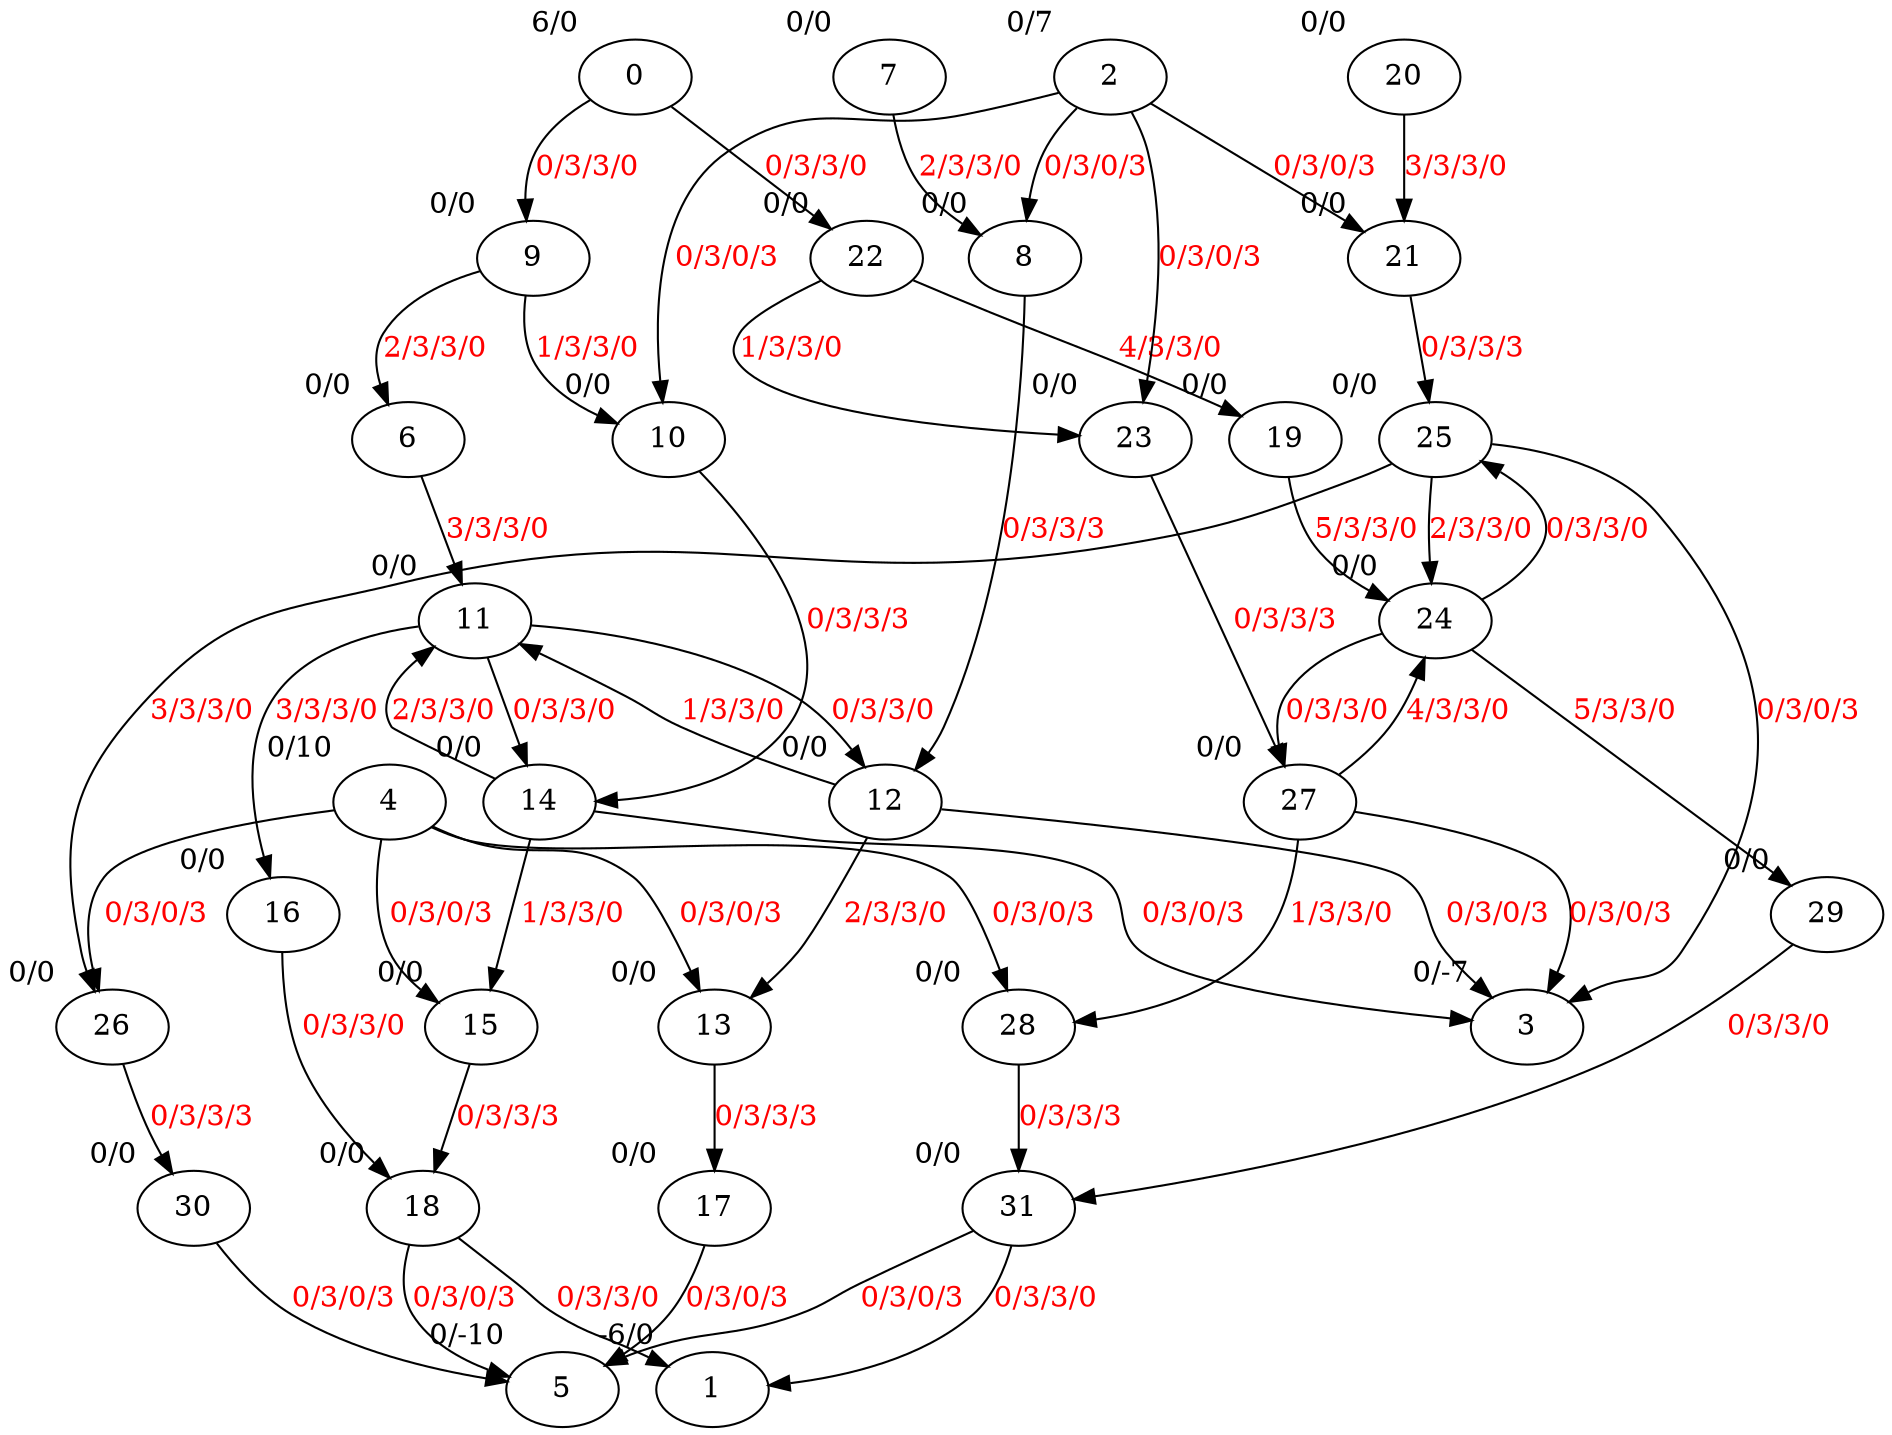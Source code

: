 digraph G {
31 [ xlabel="0/0" ]
30 [ xlabel="0/0" ]
29 [ xlabel="0/0" ]
28 [ xlabel="0/0" ]
27 [ xlabel="0/0" ]
26 [ xlabel="0/0" ]
25 [ xlabel="0/0" ]
24 [ xlabel="0/0" ]
23 [ xlabel="0/0" ]
22 [ xlabel="0/0" ]
21 [ xlabel="0/0" ]
20 [ xlabel="0/0" ]
19 [ xlabel="0/0" ]
18 [ xlabel="0/0" ]
17 [ xlabel="0/0" ]
16 [ xlabel="0/0" ]
15 [ xlabel="0/0" ]
14 [ xlabel="0/0" ]
13 [ xlabel="0/0" ]
12 [ xlabel="0/0" ]
11 [ xlabel="0/0" ]
10 [ xlabel="0/0" ]
9 [ xlabel="0/0" ]
8 [ xlabel="0/0" ]
7 [ xlabel="0/0" ]
6 [ xlabel="0/0" ]
5 [ xlabel="0/-10" ]
4 [ xlabel="0/10" ]
3 [ xlabel="0/-7" ]
2 [ xlabel="0/7" ]
1 [ xlabel="-6/0" ]
0 [ xlabel="6/0" ]
31 -> 5 [fontcolor=red, label="0/3/0/3" ]
28 -> 31 [fontcolor=red, label="0/3/3/3" ]
24 -> 29 [fontcolor=red, label="5/3/3/0" ]
31 -> 1 [fontcolor=red, label="0/3/3/0" ]
29 -> 31 [fontcolor=red, label="0/3/3/0" ]
30 -> 5 [fontcolor=red, label="0/3/0/3" ]
26 -> 30 [fontcolor=red, label="0/3/3/3" ]
4 -> 28 [fontcolor=red, label="0/3/0/3" ]
27 -> 28 [fontcolor=red, label="1/3/3/0" ]
23 -> 27 [fontcolor=red, label="0/3/3/3" ]
27 -> 3 [fontcolor=red, label="0/3/0/3" ]
24 -> 27 [fontcolor=red, label="0/3/3/0" ]
27 -> 24 [fontcolor=red, label="4/3/3/0" ]
4 -> 26 [fontcolor=red, label="0/3/0/3" ]
25 -> 26 [fontcolor=red, label="3/3/3/0" ]
21 -> 25 [fontcolor=red, label="0/3/3/3" ]
25 -> 3 [fontcolor=red, label="0/3/0/3" ]
24 -> 25 [fontcolor=red, label="0/3/3/0" ]
25 -> 24 [fontcolor=red, label="2/3/3/0" ]
19 -> 24 [fontcolor=red, label="5/3/3/0" ]
2 -> 23 [fontcolor=red, label="0/3/0/3" ]
22 -> 23 [fontcolor=red, label="1/3/3/0" ]
22 -> 19 [fontcolor=red, label="4/3/3/0" ]
0 -> 22 [fontcolor=red, label="0/3/3/0" ]
2 -> 21 [fontcolor=red, label="0/3/0/3" ]
20 -> 21 [fontcolor=red, label="3/3/3/0" ]
18 -> 5 [fontcolor=red, label="0/3/0/3" ]
15 -> 18 [fontcolor=red, label="0/3/3/3" ]
11 -> 16 [fontcolor=red, label="3/3/3/0" ]
18 -> 1 [fontcolor=red, label="0/3/3/0" ]
16 -> 18 [fontcolor=red, label="0/3/3/0" ]
17 -> 5 [fontcolor=red, label="0/3/0/3" ]
13 -> 17 [fontcolor=red, label="0/3/3/3" ]
4 -> 15 [fontcolor=red, label="0/3/0/3" ]
14 -> 15 [fontcolor=red, label="1/3/3/0" ]
10 -> 14 [fontcolor=red, label="0/3/3/3" ]
14 -> 3 [fontcolor=red, label="0/3/0/3" ]
11 -> 14 [fontcolor=red, label="0/3/3/0" ]
14 -> 11 [fontcolor=red, label="2/3/3/0" ]
4 -> 13 [fontcolor=red, label="0/3/0/3" ]
12 -> 13 [fontcolor=red, label="2/3/3/0" ]
8 -> 12 [fontcolor=red, label="0/3/3/3" ]
12 -> 3 [fontcolor=red, label="0/3/0/3" ]
11 -> 12 [fontcolor=red, label="0/3/3/0" ]
12 -> 11 [fontcolor=red, label="1/3/3/0" ]
6 -> 11 [fontcolor=red, label="3/3/3/0" ]
2 -> 10 [fontcolor=red, label="0/3/0/3" ]
9 -> 10 [fontcolor=red, label="1/3/3/0" ]
9 -> 6 [fontcolor=red, label="2/3/3/0" ]
0 -> 9 [fontcolor=red, label="0/3/3/0" ]
2 -> 8 [fontcolor=red, label="0/3/0/3" ]
7 -> 8 [fontcolor=red, label="2/3/3/0" ]
}
